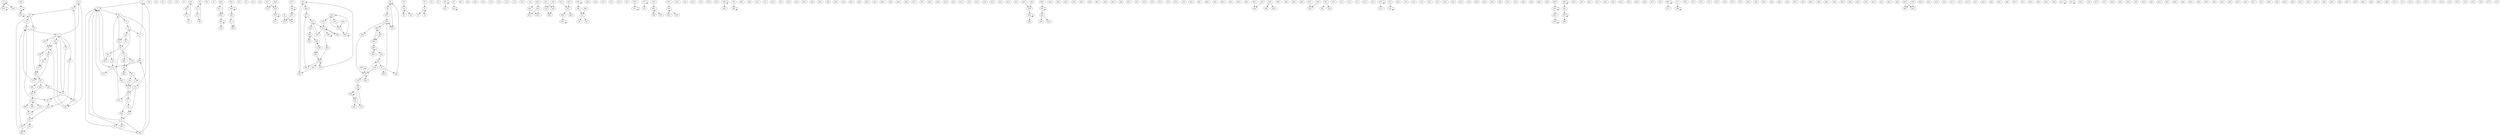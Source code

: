 digraph adj {
graph [k=21]
edge [d=-20]
"3+" [l=22 C=68]
"3-" [l=22 C=68]
"12+" [l=31 C=187]
"12-" [l=31 C=187]
"13+" [l=36 C=95]
"13-" [l=36 C=95]
"14+" [l=26 C=131]
"14-" [l=26 C=131]
"15+" [l=32 C=85]
"15-" [l=32 C=85]
"16+" [l=22 C=88]
"16-" [l=22 C=88]
"17+" [l=21 C=52]
"17-" [l=21 C=52]
"19+" [l=36 C=152]
"19-" [l=36 C=152]
"21+" [l=23 C=109]
"21-" [l=23 C=109]
"22+" [l=30 C=317]
"22-" [l=30 C=317]
"24+" [l=29 C=302]
"24-" [l=29 C=302]
"27+" [l=31 C=466]
"27-" [l=31 C=466]
"28+" [l=25 C=290]
"28-" [l=25 C=290]
"29+" [l=407 C=1285]
"29-" [l=407 C=1285]
"30+" [l=55 C=846]
"30-" [l=55 C=846]
"32+" [l=201 C=548]
"32-" [l=201 C=548]
"33+" [l=240 C=902]
"33-" [l=240 C=902]
"45+" [l=32 C=87]
"45-" [l=32 C=87]
"47+" [l=23 C=21]
"47-" [l=23 C=21]
"49+" [l=44 C=118]
"49-" [l=44 C=118]
"50+" [l=208 C=703]
"50-" [l=208 C=703]
"51+" [l=41 C=93]
"51-" [l=41 C=93]
"52+" [l=36 C=192]
"52-" [l=36 C=192]
"53+" [l=309 C=912]
"53-" [l=309 C=912]
"54+" [l=218 C=1359]
"54-" [l=218 C=1359]
"55+" [l=349 C=2085]
"55-" [l=349 C=2085]
"56+" [l=32 C=231]
"56-" [l=32 C=231]
"59+" [l=27 C=108]
"59-" [l=27 C=108]
"63+" [l=23 C=55]
"63-" [l=23 C=55]
"65+" [l=51 C=349]
"65-" [l=51 C=349]
"67+" [l=47 C=75]
"67-" [l=47 C=75]
"68+" [l=134 C=1336]
"68-" [l=134 C=1336]
"72+" [l=46 C=64]
"72-" [l=46 C=64]
"73+" [l=26 C=64]
"73-" [l=26 C=64]
"74+" [l=315 C=1040]
"74-" [l=315 C=1040]
"75+" [l=75 C=173]
"75-" [l=75 C=173]
"76+" [l=141 C=528]
"76-" [l=141 C=528]
"82+" [l=22 C=24]
"82-" [l=22 C=24]
"86+" [l=27 C=150]
"86-" [l=27 C=150]
"87+" [l=228 C=627]
"87-" [l=228 C=627]
"88+" [l=327 C=1776]
"88-" [l=327 C=1776]
"109+" [l=195 C=540]
"109-" [l=195 C=540]
"110+" [l=236 C=720]
"110-" [l=236 C=720]
"112+" [l=167 C=437]
"112-" [l=167 C=437]
"114+" [l=21 C=15]
"114-" [l=21 C=15]
"116+" [l=36 C=32]
"116-" [l=36 C=32]
"117+" [l=39 C=98]
"117-" [l=39 C=98]
"118+" [l=22 C=14]
"118-" [l=22 C=14]
"120+" [l=286 C=1035]
"120-" [l=286 C=1035]
"121+" [l=41 C=42]
"121-" [l=41 C=42]
"122+" [l=107 C=387]
"122-" [l=107 C=387]
"124+" [l=36 C=91]
"124-" [l=36 C=91]
"129+" [l=22 C=39]
"129-" [l=22 C=39]
"133+" [l=75 C=582]
"133-" [l=75 C=582]
"134+" [l=41 C=71]
"134-" [l=41 C=71]
"135+" [l=43 C=169]
"135-" [l=43 C=169]
"137+" [l=21 C=21]
"137-" [l=21 C=21]
"142+" [l=29 C=87]
"142-" [l=29 C=87]
"143+" [l=22 C=22]
"143-" [l=22 C=22]
"144+" [l=79 C=373]
"144-" [l=79 C=373]
"145+" [l=201 C=917]
"145-" [l=201 C=917]
"146+" [l=311 C=1307]
"146-" [l=311 C=1307]
"147+" [l=351 C=1011]
"147-" [l=351 C=1011]
"153+" [l=116 C=341]
"153-" [l=116 C=341]
"155+" [l=87 C=330]
"155-" [l=87 C=330]
"157+" [l=28 C=144]
"157-" [l=28 C=144]
"159+" [l=93 C=216]
"159-" [l=93 C=216]
"162+" [l=183 C=526]
"162-" [l=183 C=526]
"163+" [l=416 C=1719]
"163-" [l=416 C=1719]
"164+" [l=24 C=49]
"164-" [l=24 C=49]
"171+" [l=31 C=164]
"171-" [l=31 C=164]
"173+" [l=37 C=247]
"173-" [l=37 C=247]
"175+" [l=29 C=273]
"175-" [l=29 C=273]
"176+" [l=178 C=573]
"176-" [l=178 C=573]
"179+" [l=31 C=133]
"179-" [l=31 C=133]
"184+" [l=49 C=96]
"184-" [l=49 C=96]
"185+" [l=65 C=166]
"185-" [l=65 C=166]
"186+" [l=41 C=132]
"186-" [l=41 C=132]
"188+" [l=225 C=907]
"188-" [l=225 C=907]
"191+" [l=243 C=894]
"191-" [l=243 C=894]
"192+" [l=210 C=783]
"192-" [l=210 C=783]
"193+" [l=155 C=575]
"193-" [l=155 C=575]
"194+" [l=24 C=73]
"194-" [l=24 C=73]
"196+" [l=221 C=613]
"196-" [l=221 C=613]
"198+" [l=248 C=939]
"198-" [l=248 C=939]
"199+" [l=215 C=545]
"199-" [l=215 C=545]
"200+" [l=263 C=1197]
"200-" [l=263 C=1197]
"201+" [l=159 C=910]
"201-" [l=159 C=910]
"202+" [l=76 C=416]
"202-" [l=76 C=416]
"204+" [l=232 C=1242]
"204-" [l=232 C=1242]
"206+" [l=168 C=737]
"206-" [l=168 C=737]
"207+" [l=296 C=608]
"207-" [l=296 C=608]
"208+" [l=252 C=723]
"208-" [l=252 C=723]
"210+" [l=275 C=1156]
"210-" [l=275 C=1156]
"212+" [l=153 C=568]
"212-" [l=153 C=568]
"216+" [l=173 C=572]
"216-" [l=173 C=572]
"217+" [l=119 C=631]
"217-" [l=119 C=631]
"218+" [l=36 C=208]
"218-" [l=36 C=208]
"221+" [l=184 C=593]
"221-" [l=184 C=593]
"223+" [l=179 C=629]
"223-" [l=179 C=629]
"224+" [l=64 C=140]
"224-" [l=64 C=140]
"228+" [l=38 C=80]
"228-" [l=38 C=80]
"233+" [l=91 C=286]
"233-" [l=91 C=286]
"236+" [l=21 C=38]
"236-" [l=21 C=38]
"237+" [l=22 C=49]
"237-" [l=22 C=49]
"244+" [l=163 C=493]
"244-" [l=163 C=493]
"249+" [l=22 C=116]
"249-" [l=22 C=116]
"252+" [l=34 C=70]
"252-" [l=34 C=70]
"253+" [l=114 C=259]
"253-" [l=114 C=259]
"255+" [l=34 C=49]
"255-" [l=34 C=49]
"256+" [l=21 C=19]
"256-" [l=21 C=19]
"259+" [l=292 C=745]
"259-" [l=292 C=745]
"260+" [l=132 C=438]
"260-" [l=132 C=438]
"264+" [l=146 C=408]
"264-" [l=146 C=408]
"267+" [l=137 C=468]
"267-" [l=137 C=468]
"270+" [l=293 C=1787]
"270-" [l=293 C=1787]
"272+" [l=284 C=972]
"272-" [l=284 C=972]
"274+" [l=22 C=22]
"274-" [l=22 C=22]
"278+" [l=203 C=535]
"278-" [l=203 C=535]
"281+" [l=164 C=510]
"281-" [l=164 C=510]
"282+" [l=160 C=501]
"282-" [l=160 C=501]
"283+" [l=28 C=119]
"283-" [l=28 C=119]
"285+" [l=21 C=16]
"285-" [l=21 C=16]
"287+" [l=41 C=186]
"287-" [l=41 C=186]
"288+" [l=35 C=79]
"288-" [l=35 C=79]
"290+" [l=22 C=30]
"290-" [l=22 C=30]
"291+" [l=38 C=107]
"291-" [l=38 C=107]
"292+" [l=50 C=216]
"292-" [l=50 C=216]
"293+" [l=153 C=668]
"293-" [l=153 C=668]
"294+" [l=129 C=469]
"294-" [l=129 C=469]
"295+" [l=141 C=771]
"295-" [l=141 C=771]
"296+" [l=213 C=996]
"296-" [l=213 C=996]
"298+" [l=402 C=1019]
"298-" [l=402 C=1019]
"299+" [l=41 C=44]
"299-" [l=41 C=44]
"300+" [l=36 C=32]
"300-" [l=36 C=32]
"301+" [l=133 C=375]
"301-" [l=133 C=375]
"302+" [l=159 C=321]
"302-" [l=159 C=321]
"303+" [l=69 C=205]
"303-" [l=69 C=205]
"304+" [l=23 C=37]
"304-" [l=23 C=37]
"312+" [l=219 C=532]
"312-" [l=219 C=532]
"313+" [l=189 C=409]
"313-" [l=189 C=409]
"314+" [l=184 C=488]
"314-" [l=184 C=488]
"315+" [l=33 C=94]
"315-" [l=33 C=94]
"316+" [l=294 C=964]
"316-" [l=294 C=964]
"317+" [l=126 C=299]
"317-" [l=126 C=299]
"318+" [l=183 C=456]
"318-" [l=183 C=456]
"319+" [l=217 C=712]
"319-" [l=217 C=712]
"320+" [l=319 C=1060]
"320-" [l=319 C=1060]
"334+" [l=175 C=540]
"334-" [l=175 C=540]
"338+" [l=213 C=636]
"338-" [l=213 C=636]
"340+" [l=148 C=385]
"340-" [l=148 C=385]
"341+" [l=222 C=974]
"341-" [l=222 C=974]
"348+" [l=217 C=556]
"348-" [l=217 C=556]
"349+" [l=279 C=1035]
"349-" [l=279 C=1035]
"350+" [l=41 C=122]
"350-" [l=41 C=122]
"351+" [l=21 C=10]
"351-" [l=21 C=10]
"353+" [l=242 C=831]
"353-" [l=242 C=831]
"354+" [l=44 C=177]
"354-" [l=44 C=177]
"355+" [l=26 C=72]
"355-" [l=26 C=72]
"359+" [l=187 C=615]
"359-" [l=187 C=615]
"361+" [l=140 C=484]
"361-" [l=140 C=484]
"362+" [l=182 C=648]
"362-" [l=182 C=648]
"363+" [l=186 C=666]
"363-" [l=186 C=666]
"366+" [l=292 C=1264]
"366-" [l=292 C=1264]
"367+" [l=149 C=533]
"367-" [l=149 C=533]
"369+" [l=27 C=36]
"369-" [l=27 C=36]
"370+" [l=196 C=1109]
"370-" [l=196 C=1109]
"371+" [l=82 C=130]
"371-" [l=82 C=130]
"375+" [l=255 C=814]
"375-" [l=255 C=814]
"376+" [l=155 C=656]
"376-" [l=155 C=656]
"378+" [l=254 C=907]
"378-" [l=254 C=907]
"380+" [l=173 C=898]
"380-" [l=173 C=898]
"383+" [l=171 C=832]
"383-" [l=171 C=832]
"384+" [l=225 C=664]
"384-" [l=225 C=664]
"387+" [l=81 C=262]
"387-" [l=81 C=262]
"388+" [l=219 C=816]
"388-" [l=219 C=816]
"389+" [l=84 C=216]
"389-" [l=84 C=216]
"390+" [l=174 C=644]
"390-" [l=174 C=644]
"393+" [l=174 C=511]
"393-" [l=174 C=511]
"394+" [l=56 C=110]
"394-" [l=56 C=110]
"397+" [l=38 C=54]
"397-" [l=38 C=54]
"399+" [l=30 C=130]
"399-" [l=30 C=130]
"400+" [l=25 C=181]
"400-" [l=25 C=181]
"401+" [l=132 C=522]
"401-" [l=132 C=522]
"402+" [l=171 C=547]
"402-" [l=171 C=547]
"403+" [l=153 C=424]
"403-" [l=153 C=424]
"404+" [l=216 C=678]
"404-" [l=216 C=678]
"405+" [l=157 C=377]
"405-" [l=157 C=377]
"407+" [l=41 C=42]
"407-" [l=41 C=42]
"410+" [l=208 C=1041]
"410-" [l=208 C=1041]
"411+" [l=223 C=717]
"411-" [l=223 C=717]
"417+" [l=121 C=271]
"417-" [l=121 C=271]
"419+" [l=41 C=54]
"419-" [l=41 C=54]
"421+" [l=68 C=124]
"421-" [l=68 C=124]
"424+" [l=130 C=506]
"424-" [l=130 C=506]
"425+" [l=33 C=129]
"425-" [l=33 C=129]
"426+" [l=147 C=429]
"426-" [l=147 C=429]
"427+" [l=335 C=1525]
"427-" [l=335 C=1525]
"428+" [l=147 C=428]
"428-" [l=147 C=428]
"429+" [l=147 C=354]
"429-" [l=147 C=354]
"430+" [l=86 C=236]
"430-" [l=86 C=236]
"431+" [l=26 C=217]
"431-" [l=26 C=217]
"432+" [l=107 C=349]
"432-" [l=107 C=349]
"433+" [l=41 C=70]
"433-" [l=41 C=70]
"434+" [l=114 C=451]
"434-" [l=114 C=451]
"435+" [l=561 C=5506]
"435-" [l=561 C=5506]
"436+" [l=235 C=1791]
"436-" [l=235 C=1791]
"437+" [l=189 C=564]
"437-" [l=189 C=564]
"438+" [l=330 C=1014]
"438-" [l=330 C=1014]
"439+" [l=321 C=892]
"439-" [l=321 C=892]
"440+" [l=109 C=1138]
"440-" [l=109 C=1138]
"441+" [l=133 C=739]
"441-" [l=133 C=739]
"442+" [l=86 C=257]
"442-" [l=86 C=257]
"443+" [l=199 C=613]
"443-" [l=199 C=613]
"444+" [l=198 C=785]
"444-" [l=198 C=785]
"445+" [l=222 C=826]
"445-" [l=222 C=826]
"446+" [l=183 C=768]
"446-" [l=183 C=768]
"447+" [l=209 C=712]
"447-" [l=209 C=712]
"448+" [l=184 C=714]
"448-" [l=184 C=714]
"449+" [l=265 C=1159]
"449-" [l=265 C=1159]
"450+" [l=134 C=319]
"450-" [l=134 C=319]
"451+" [l=220 C=3230]
"451-" [l=220 C=3230]
"452+" [l=95 C=436]
"452-" [l=95 C=436]
"453+" [l=71 C=175]
"453-" [l=71 C=175]
"454+" [l=283 C=1337]
"454-" [l=283 C=1337]
"455+" [l=238 C=714]
"455-" [l=238 C=714]
"456+" [l=139 C=529]
"456-" [l=139 C=529]
"457+" [l=171 C=702]
"457-" [l=171 C=702]
"458+" [l=272 C=961]
"458-" [l=272 C=961]
"459+" [l=310 C=1183]
"459-" [l=310 C=1183]
"460+" [l=468 C=2370]
"460-" [l=468 C=2370]
"461+" [l=162 C=998]
"461-" [l=162 C=998]
"462+" [l=62 C=242]
"462-" [l=62 C=242]
"463+" [l=89 C=274]
"463-" [l=89 C=274]
"464+" [l=212 C=1024]
"464-" [l=212 C=1024]
"465+" [l=227 C=740]
"465-" [l=227 C=740]
"466+" [l=171 C=334]
"466-" [l=171 C=334]
"467+" [l=149 C=447]
"467-" [l=149 C=447]
"468+" [l=325 C=855]
"468-" [l=325 C=855]
"469+" [l=160 C=628]
"469-" [l=160 C=628]
"470+" [l=90 C=146]
"470-" [l=90 C=146]
"471+" [l=202 C=507]
"471-" [l=202 C=507]
"472+" [l=176 C=603]
"472-" [l=176 C=603]
"473+" [l=230 C=569]
"473-" [l=230 C=569]
"474+" [l=202 C=714]
"474-" [l=202 C=714]
"475+" [l=220 C=644]
"475-" [l=220 C=644]
"476+" [l=166 C=547]
"476-" [l=166 C=547]
"477+" [l=206 C=692]
"477-" [l=206 C=692]
"3+" -> "3+" [d=-15]
"3+" -> "433+" [d=-15]
"3+" -> "434+"
"3-" -> "3-" [d=-15]
"3-" -> "433-"
"12+" -> "13+"
"12+" -> "164-" [d=-19]
"12-" -> "17-" [d=-12]
"13+" -> "14+"
"13-" -> "12-"
"13-" -> "299+"
"14+" -> "15+"
"14+" -> "179-"
"14-" -> "13-"
"14-" -> "68-"
"15+" -> "16+"
"15-" -> "14-"
"16+" -> "17+"
"16+" -> "121+"
"16-" -> "15-"
"16-" -> "175+"
"16-" -> "118-" [d=-17]
"17+" -> "397-" [d=-18]
"17+" -> "12+" [d=-12]
"17+" -> "173-" [d=-15]
"17+" -> "218-" [d=-15]
"17+" -> "19+" [d=-15]
"17+" -> "21+" [d=-13]
"17-" -> "16-"
"17-" -> "171+" [d=-19]
"19+" -> "21+" [d=-15]
"19-" -> "164+"
"19-" -> "17-" [d=-15]
"21+" -> "22+"
"21+" -> "350-"
"21-" -> "164+" [d=-18]
"21-" -> "17-" [d=-13]
"21-" -> "19-" [d=-15]
"21-" -> "218+" [d=-15]
"22+" -> "24+" [d=-19]
"22+" -> "175-" [d=-19]
"22-" -> "21-"
"24+" -> "27+" [d=-16]
"24-" -> "22-" [d=-19]
"27+" -> "28+"
"27-" -> "350+" [d=-17]
"27-" -> "24-" [d=-16]
"28+" -> "30+"
"28+" -> "175-" [d=-17]
"28-" -> "27-"
"28-" -> "179+"
"30+" -> "186+"
"30+" -> "124+" [d=-18]
"30+" -> "300-" [d=-18]
"30-" -> "28-"
"45+" -> "49+"
"45-" -> "51-"
"47+" -> "51+"
"47-" -> "49-"
"49+" -> "47+"
"49-" -> "45-"
"51+" -> "45+"
"51-" -> "47-"
"52+" -> "440+"
"52-" -> "202-"
"55-" -> "122-"
"55-" -> "394-"
"56+" -> "59+" [d=-16]
"56+" -> "442+"
"56-" -> "59-"
"56-" -> "274+" [d=-17]
"59+" -> "56+"
"59-" -> "407+"
"59-" -> "56-" [d=-16]
"63+" -> "65+"
"63+" -> "118+"
"63-" -> "117-"
"63-" -> "441-" [d=-15]
"65+" -> "68+"
"65-" -> "63-"
"67+" -> "143+"
"67-" -> "255+"
"67-" -> "442-"
"68+" -> "14+"
"68-" -> "65-"
"68-" -> "118-" [d=-10]
"72+" -> "73+"
"73+" -> "75+"
"73+" -> "76+"
"73-" -> "72-"
"73-" -> "75-"
"75+" -> "73+"
"75-" -> "73-"
"76-" -> "73-"
"82+" -> "129+"
"82+" -> "446+"
"82-" -> "133-"
"82-" -> "444-"
"86+" -> "87+"
"86+" -> "86+" [d=-19]
"86-" -> "86-" [d=-19]
"87-" -> "86-"
"114+" -> "292-"
"114+" -> "116+" [d=-13]
"114+" -> "288-" [d=-13]
"114-" -> "292+"
"114-" -> "451-"
"116+" -> "117+"
"116-" -> "114-" [d=-13]
"117+" -> "63+"
"117-" -> "116-"
"117-" -> "288+"
"118+" -> "16+" [d=-17]
"118+" -> "68+" [d=-10]
"118-" -> "63-"
"121+" -> "441+"
"121-" -> "16-"
"121-" -> "171+" [d=-19]
"122+" -> "55+"
"122+" -> "435-"
"124+" -> "451+"
"124-" -> "30-" [d=-18]
"129+" -> "133+"
"129+" -> "135+"
"129-" -> "82-"
"129-" -> "446-"
"133+" -> "82+"
"133-" -> "129-"
"134+" -> "421+"
"134+" -> "453+"
"134-" -> "452-" [d=-19]
"135+" -> "137+"
"135-" -> "129-"
"137+" -> "142+" [d=-13]
"137+" -> "252-" [d=-16]
"137+" -> "249-" [d=-10]
"137+" -> "463-" [d=-19]
"137-" -> "135-"
"137-" -> "252+"
"137-" -> "143-" [d=-16]
"142+" -> "143+"
"142-" -> "137-" [d=-13]
"143+" -> "144+"
"143+" -> "137+" [d=-16]
"143-" -> "67-"
"143-" -> "142-"
"144+" -> "290-"
"144-" -> "143-"
"145+" -> "237+" [d=-16]
"155+" -> "157+"
"157+" -> "157+"
"157-" -> "155-"
"157-" -> "157-"
"159+" -> "456+"
"164+" -> "12-" [d=-19]
"164+" -> "299+" [d=-19]
"164-" -> "19+"
"164-" -> "21+" [d=-18]
"171+" -> "173+" [d=-19]
"171+" -> "300+" [d=-19]
"171-" -> "299-"
"171-" -> "17+" [d=-19]
"171-" -> "121+" [d=-19]
"173+" -> "17-" [d=-15]
"173-" -> "171-" [d=-19]
"175+" -> "22-" [d=-19]
"175+" -> "28-" [d=-17]
"175-" -> "16+"
"179+" -> "14-"
"179-" -> "28+"
"184+" -> "184+"
"184+" -> "185+"
"184-" -> "184-"
"185-" -> "184-"
"186+" -> "451+" [d=-14]
"186-" -> "30-"
"194+" -> "217-"
"194+" -> "194+" [d=-15]
"194-" -> "194-" [d=-15]
"194-" -> "435+"
"202+" -> "52+"
"202+" -> "440+" [d=-10]
"217+" -> "194-"
"218+" -> "17-" [d=-15]
"218-" -> "21+" [d=-15]
"224+" -> "228+" [d=-16]
"228+" -> "236+" [d=-15]
"228-" -> "224-" [d=-16]
"228-" -> "443+"
"233+" -> "237+" [d=-19]
"236+" -> "236+" [d=-15]
"236+" -> "458-" [d=-13]
"236-" -> "228-" [d=-15]
"236-" -> "236-" [d=-15]
"237+" -> "399+" [d=-12]
"237+" -> "462+"
"237-" -> "233-" [d=-19]
"237-" -> "145-" [d=-16]
"249+" -> "249+" [d=-18]
"249+" -> "137-" [d=-10]
"249-" -> "249-" [d=-18]
"252+" -> "137-" [d=-16]
"252-" -> "137+"
"255+" -> "256+"
"255-" -> "67+"
"256+" -> "274+" [d=-10]
"256+" -> "283+" [d=-10]
"256+" -> "463+" [d=-19]
"256-" -> "255-"
"256-" -> "274-" [d=-11]
"256-" -> "407-" [d=-11]
"274+" -> "256+" [d=-11]
"274-" -> "56+" [d=-17]
"274-" -> "256-" [d=-10]
"283+" -> "287+"
"283+" -> "285+" [d=-19]
"283-" -> "285-" [d=-10]
"283-" -> "256-" [d=-10]
"285+" -> "290+" [d=-19]
"285+" -> "283+" [d=-10]
"285-" -> "287-"
"285-" -> "283-" [d=-19]
"287+" -> "285+"
"287-" -> "283-"
"288+" -> "114-" [d=-13]
"288-" -> "117+"
"290+" -> "144-"
"290+" -> "291+"
"290-" -> "291-"
"290-" -> "285-" [d=-19]
"291+" -> "290+"
"291-" -> "290-"
"292+" -> "114-"
"292-" -> "114+"
"295+" -> "436-" [d=-19]
"299+" -> "171+"
"299-" -> "13+"
"299-" -> "164-" [d=-19]
"300+" -> "30-" [d=-18]
"300-" -> "171-" [d=-19]
"301+" -> "302+"
"302-" -> "301-"
"302-" -> "359-"
"303+" -> "304+"
"304+" -> "304+" [d=-16]
"304+" -> "440-" [d=-17]
"304-" -> "303-"
"304-" -> "304-" [d=-16]
"315+" -> "315+"
"315+" -> "317+"
"315-" -> "315-"
"317-" -> "315-"
"350+" -> "21-"
"350-" -> "27+" [d=-17]
"351+" -> "354+"
"351+" -> "351+" [d=-11]
"351-" -> "351-" [d=-11]
"351-" -> "465-"
"354+" -> "355+"
"354-" -> "351-"
"355+" -> "355+"
"355-" -> "354-"
"355-" -> "355-"
"359+" -> "302+"
"369+" -> "371+"
"369+" -> "369+" [d=-18]
"369-" -> "369-" [d=-18]
"371-" -> "369-"
"394+" -> "55+"
"394+" -> "435-"
"397+" -> "17-" [d=-18]
"397-" -> "441+"
"399+" -> "400+"
"399-" -> "237-" [d=-12]
"400+" -> "400+"
"400-" -> "399-"
"400-" -> "400-"
"403+" -> "403-"
"403+" -> "405+"
"405-" -> "403-"
"405-" -> "405+"
"407+" -> "256+" [d=-11]
"407-" -> "59+"
"419+" -> "421+" [d=-19]
"419+" -> "453+" [d=-19]
"419-" -> "452-"
"421-" -> "134-"
"421-" -> "419-" [d=-19]
"425-" -> "436-" [d=-19]
"430+" -> "456-"
"430-" -> "456+"
"431+" -> "431+"
"431-" -> "431-"
"433+" -> "3+"
"433+" -> "433+"
"433-" -> "3-" [d=-15]
"433-" -> "433-"
"434-" -> "3-"
"435+" -> "122-"
"435+" -> "394-"
"435-" -> "194+"
"436+" -> "295-" [d=-19]
"436+" -> "425+" [d=-19]
"440+" -> "304-" [d=-17]
"440-" -> "52-"
"440-" -> "202-" [d=-10]
"441+" -> "63+" [d=-15]
"441-" -> "121-"
"441-" -> "397+"
"442+" -> "67+"
"442-" -> "56-"
"443-" -> "228+"
"444+" -> "82+"
"446+" -> "129+"
"446+" -> "446+"
"446-" -> "82-"
"446-" -> "446-"
"451+" -> "114+"
"451-" -> "124-"
"451-" -> "186-" [d=-14]
"452+" -> "419+"
"452+" -> "134+" [d=-19]
"453-" -> "134-"
"453-" -> "419-" [d=-19]
"456+" -> "430-"
"456+" -> "470-"
"456-" -> "159-"
"456-" -> "430+"
"458+" -> "236-" [d=-13]
"462-" -> "237-"
"463+" -> "137-" [d=-19]
"463-" -> "256-" [d=-19]
"465+" -> "351+"
"470+" -> "456-"
}
